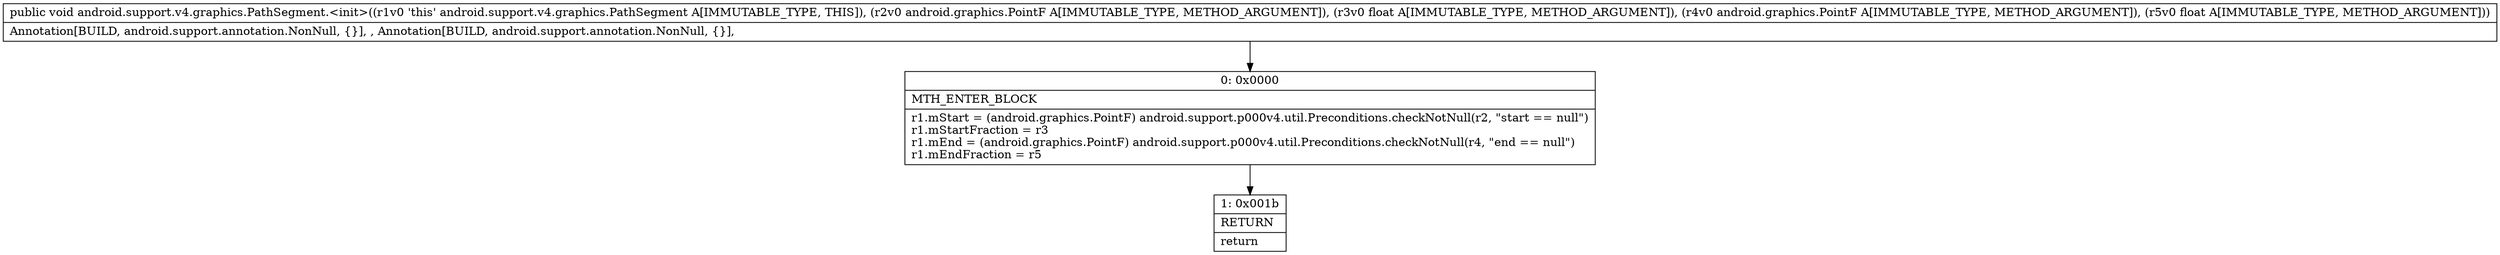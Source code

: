 digraph "CFG forandroid.support.v4.graphics.PathSegment.\<init\>(Landroid\/graphics\/PointF;FLandroid\/graphics\/PointF;F)V" {
Node_0 [shape=record,label="{0\:\ 0x0000|MTH_ENTER_BLOCK\l|r1.mStart = (android.graphics.PointF) android.support.p000v4.util.Preconditions.checkNotNull(r2, \"start == null\")\lr1.mStartFraction = r3\lr1.mEnd = (android.graphics.PointF) android.support.p000v4.util.Preconditions.checkNotNull(r4, \"end == null\")\lr1.mEndFraction = r5\l}"];
Node_1 [shape=record,label="{1\:\ 0x001b|RETURN\l|return\l}"];
MethodNode[shape=record,label="{public void android.support.v4.graphics.PathSegment.\<init\>((r1v0 'this' android.support.v4.graphics.PathSegment A[IMMUTABLE_TYPE, THIS]), (r2v0 android.graphics.PointF A[IMMUTABLE_TYPE, METHOD_ARGUMENT]), (r3v0 float A[IMMUTABLE_TYPE, METHOD_ARGUMENT]), (r4v0 android.graphics.PointF A[IMMUTABLE_TYPE, METHOD_ARGUMENT]), (r5v0 float A[IMMUTABLE_TYPE, METHOD_ARGUMENT]))  | Annotation[BUILD, android.support.annotation.NonNull, \{\}], , Annotation[BUILD, android.support.annotation.NonNull, \{\}], \l}"];
MethodNode -> Node_0;
Node_0 -> Node_1;
}

